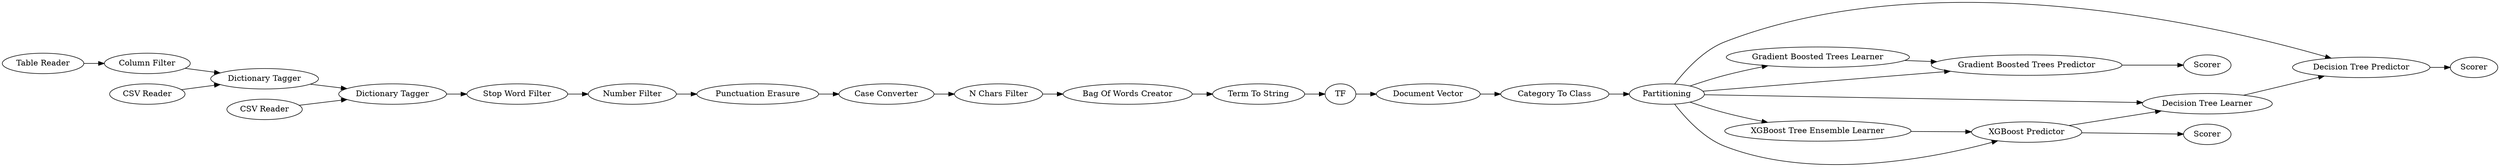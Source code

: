 digraph {
	279 -> 404
	394 -> 396
	191 -> 69
	400 -> 394
	291 -> 279
	394 -> 395
	361 -> 299
	33 -> 393
	399 -> 72
	196 -> 190
	69 -> 30
	299 -> 403
	29 -> 33
	195 -> 191
	197 -> 397
	395 -> 402
	394 -> 299
	392 -> 400
	30 -> 29
	394 -> 291
	190 -> 191
	299 -> 291
	393 -> 197
	396 -> 395
	394 -> 361
	198 -> 392
	397 -> 198
	394 -> 279
	72 -> 190
	400 [label="Category To Class"]
	404 [label=Scorer]
	394 [label=Partitioning]
	190 [label="Dictionary Tagger"]
	403 [label=Scorer]
	196 [label="CSV Reader"]
	291 [label="Decision Tree Learner"]
	361 [label="XGBoost Tree Ensemble Learner"]
	197 [label="Bag Of Words Creator"]
	392 [label="Document Vector"]
	397 [label="Term To String"]
	299 [label="XGBoost Predictor"]
	396 [label="Gradient Boosted Trees Learner"]
	191 [label="Dictionary Tagger"]
	72 [label="Column Filter"]
	279 [label="Decision Tree Predictor"]
	198 [label=TF]
	399 [label="Table Reader"]
	195 [label="CSV Reader"]
	395 [label="Gradient Boosted Trees Predictor"]
	29 [label="Punctuation Erasure"]
	69 [label="Stop Word Filter"]
	402 [label=Scorer]
	393 [label="N Chars Filter"]
	33 [label="Case Converter"]
	30 [label="Number Filter"]
	rankdir=LR
}
